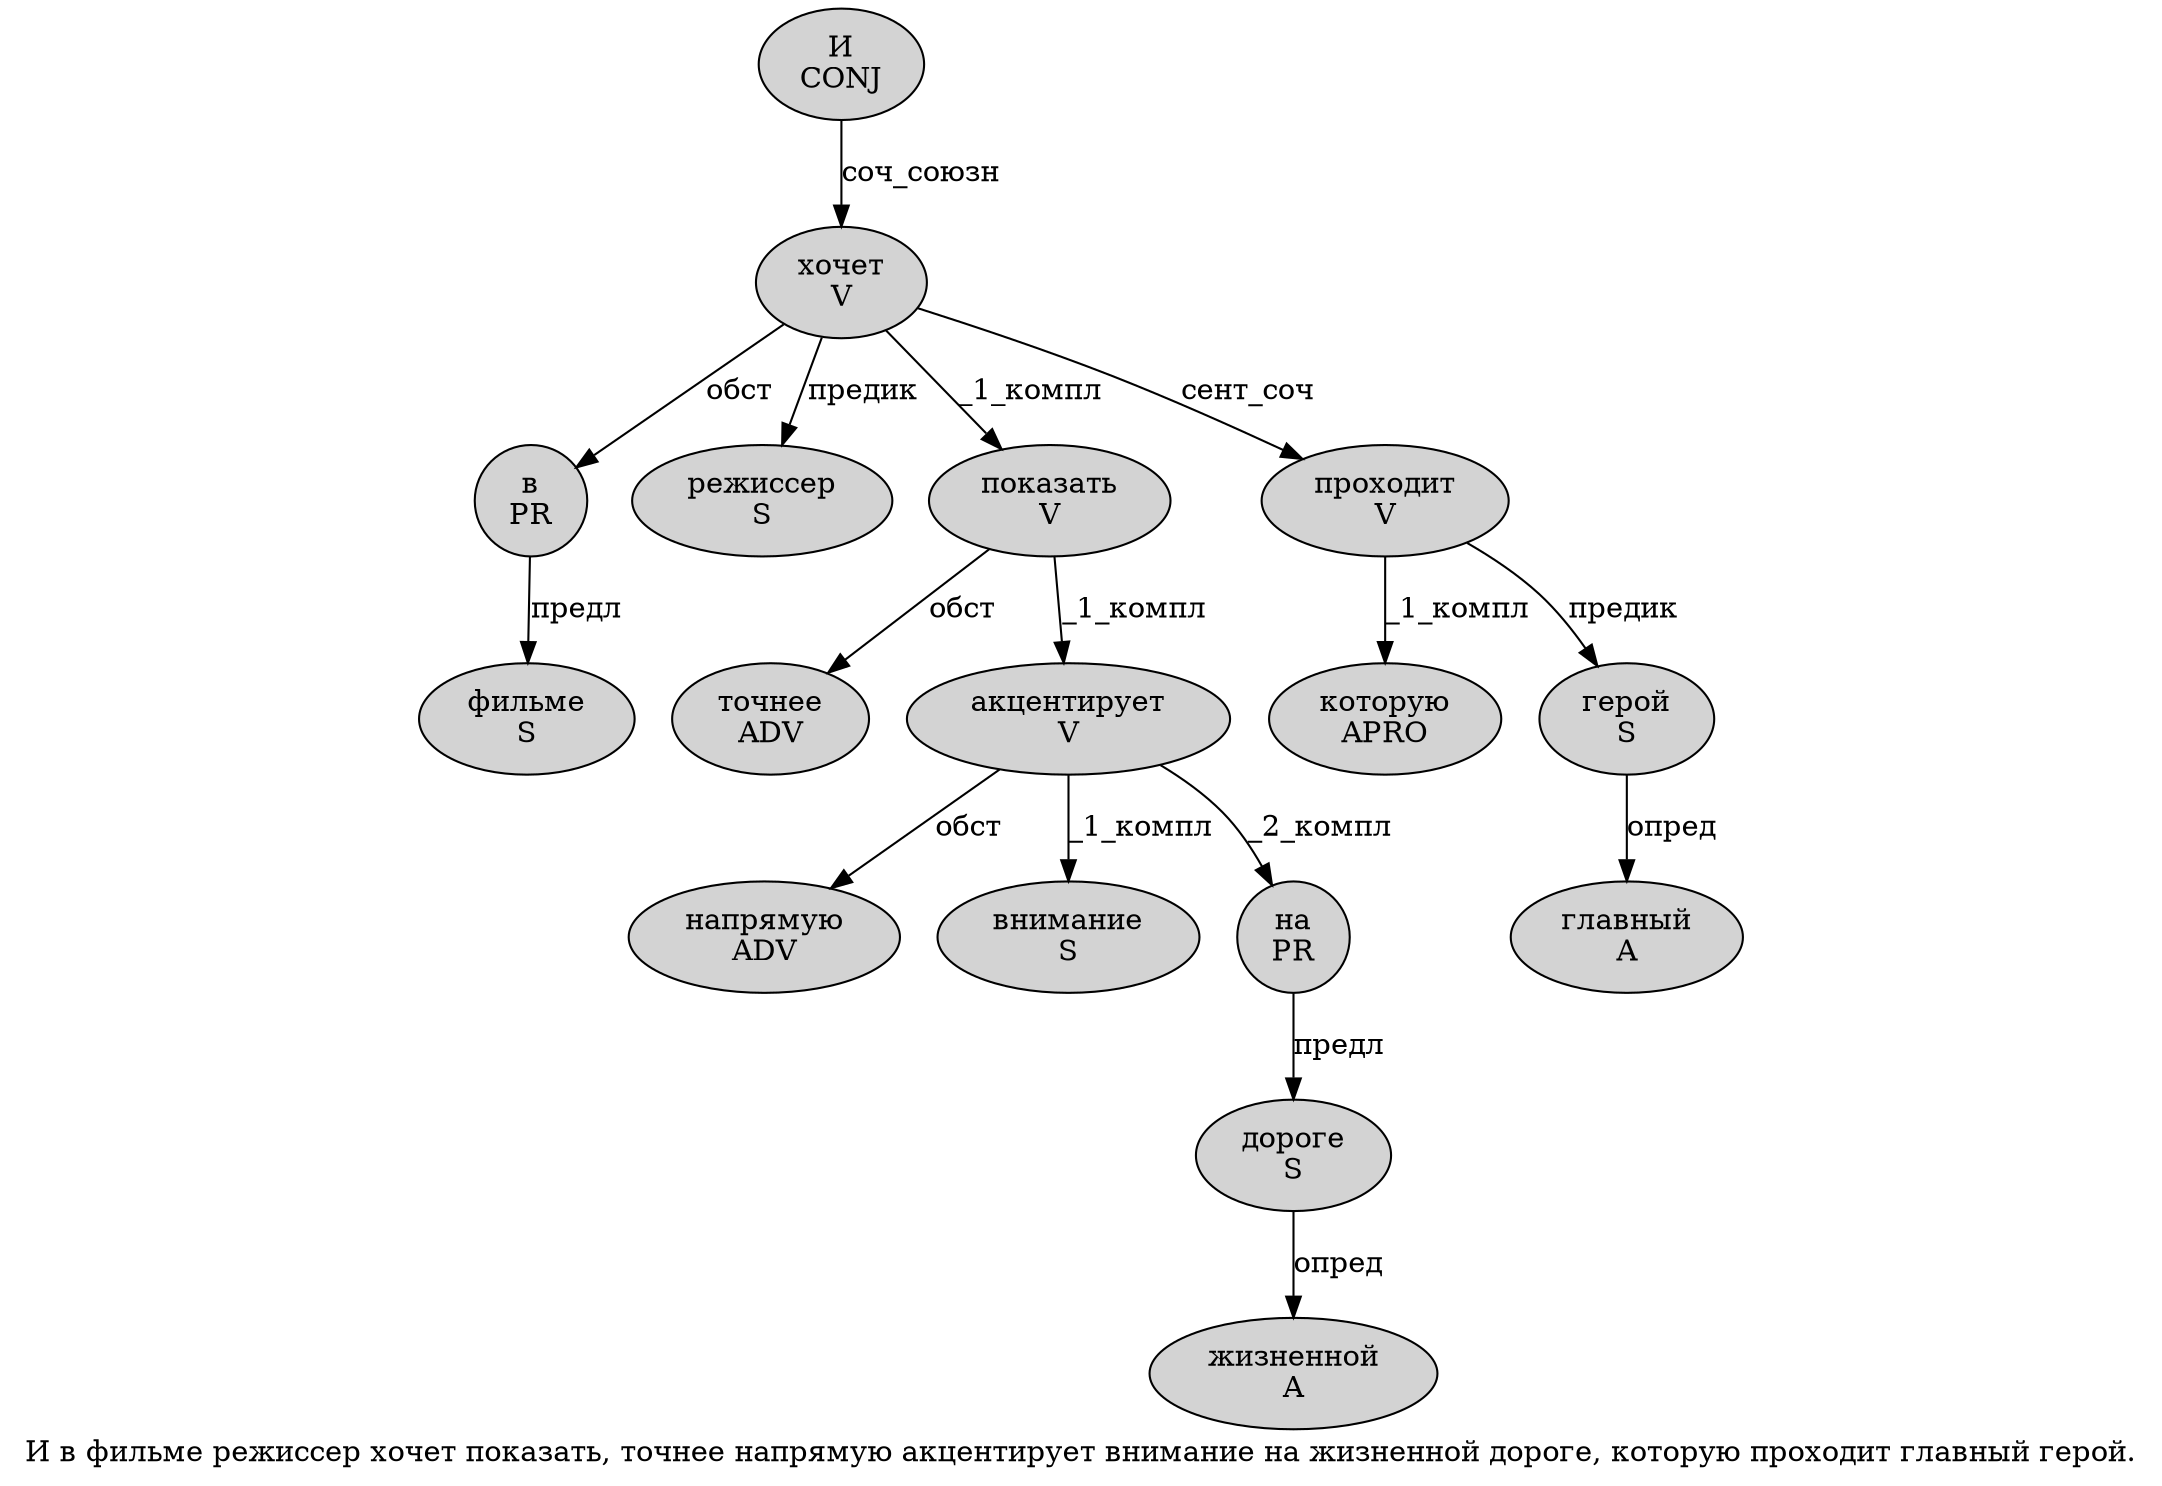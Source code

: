 digraph SENTENCE_4130 {
	graph [label="И в фильме режиссер хочет показать, точнее напрямую акцентирует внимание на жизненной дороге, которую проходит главный герой."]
	node [style=filled]
		0 [label="И
CONJ" color="" fillcolor=lightgray penwidth=1 shape=ellipse]
		1 [label="в
PR" color="" fillcolor=lightgray penwidth=1 shape=ellipse]
		2 [label="фильме
S" color="" fillcolor=lightgray penwidth=1 shape=ellipse]
		3 [label="режиссер
S" color="" fillcolor=lightgray penwidth=1 shape=ellipse]
		4 [label="хочет
V" color="" fillcolor=lightgray penwidth=1 shape=ellipse]
		5 [label="показать
V" color="" fillcolor=lightgray penwidth=1 shape=ellipse]
		7 [label="точнее
ADV" color="" fillcolor=lightgray penwidth=1 shape=ellipse]
		8 [label="напрямую
ADV" color="" fillcolor=lightgray penwidth=1 shape=ellipse]
		9 [label="акцентирует
V" color="" fillcolor=lightgray penwidth=1 shape=ellipse]
		10 [label="внимание
S" color="" fillcolor=lightgray penwidth=1 shape=ellipse]
		11 [label="на
PR" color="" fillcolor=lightgray penwidth=1 shape=ellipse]
		12 [label="жизненной
A" color="" fillcolor=lightgray penwidth=1 shape=ellipse]
		13 [label="дороге
S" color="" fillcolor=lightgray penwidth=1 shape=ellipse]
		15 [label="которую
APRO" color="" fillcolor=lightgray penwidth=1 shape=ellipse]
		16 [label="проходит
V" color="" fillcolor=lightgray penwidth=1 shape=ellipse]
		17 [label="главный
A" color="" fillcolor=lightgray penwidth=1 shape=ellipse]
		18 [label="герой
S" color="" fillcolor=lightgray penwidth=1 shape=ellipse]
			18 -> 17 [label="опред"]
			5 -> 7 [label="обст"]
			5 -> 9 [label="_1_компл"]
			13 -> 12 [label="опред"]
			16 -> 15 [label="_1_компл"]
			16 -> 18 [label="предик"]
			11 -> 13 [label="предл"]
			1 -> 2 [label="предл"]
			9 -> 8 [label="обст"]
			9 -> 10 [label="_1_компл"]
			9 -> 11 [label="_2_компл"]
			0 -> 4 [label="соч_союзн"]
			4 -> 1 [label="обст"]
			4 -> 3 [label="предик"]
			4 -> 5 [label="_1_компл"]
			4 -> 16 [label="сент_соч"]
}